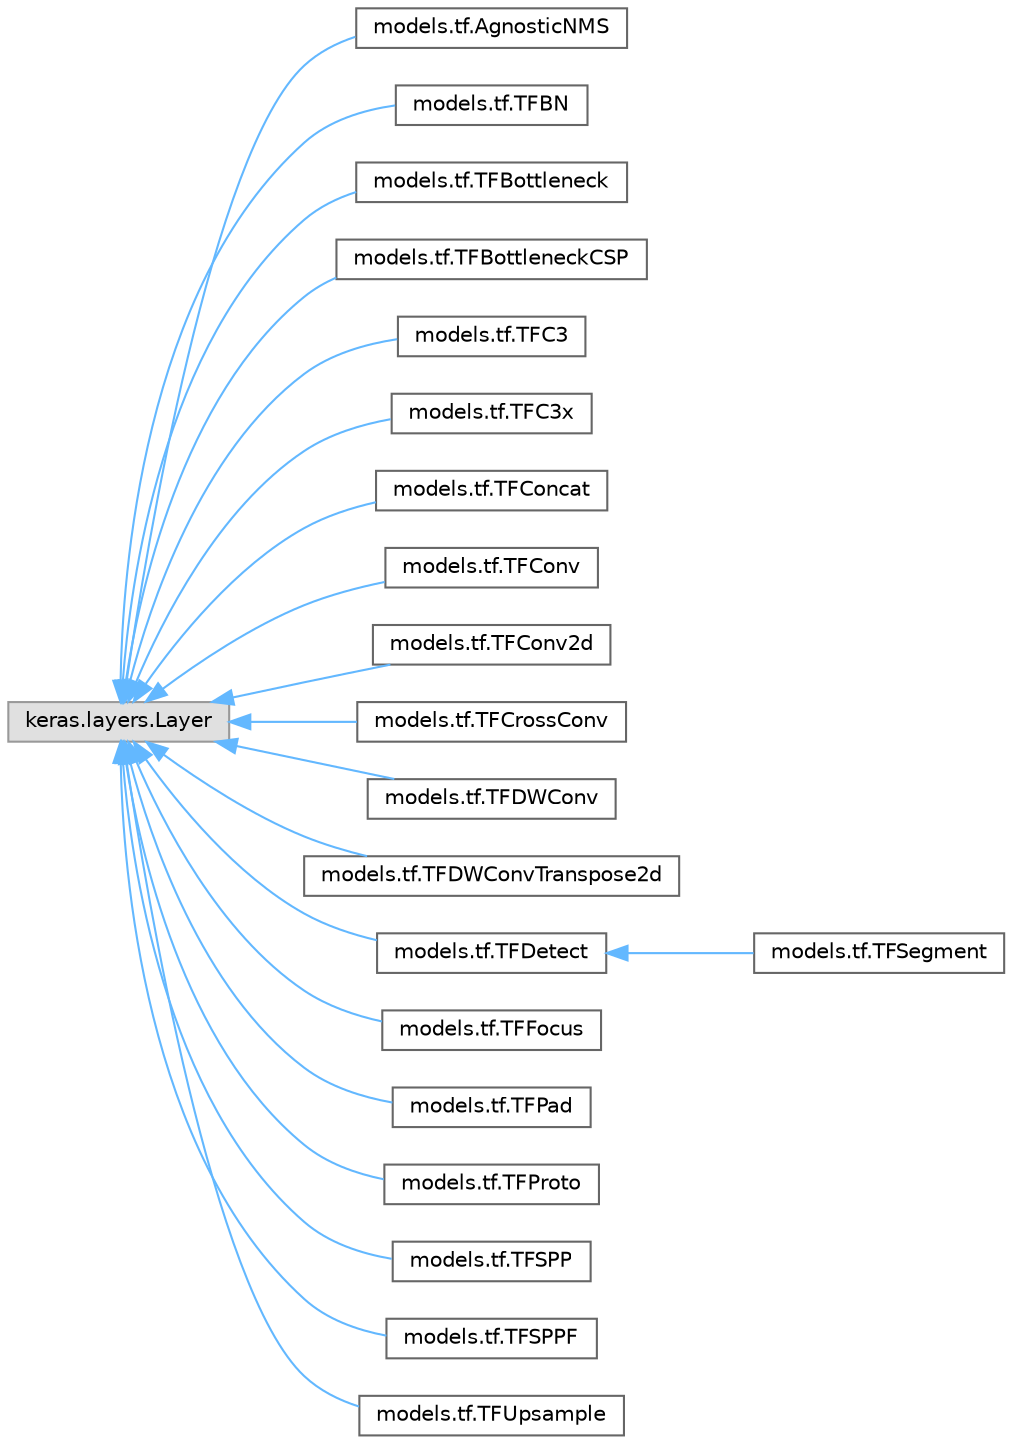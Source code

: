 digraph "Graphical Class Hierarchy"
{
 // LATEX_PDF_SIZE
  bgcolor="transparent";
  edge [fontname=Helvetica,fontsize=10,labelfontname=Helvetica,labelfontsize=10];
  node [fontname=Helvetica,fontsize=10,shape=box,height=0.2,width=0.4];
  rankdir="LR";
  Node0 [id="Node000000",label="keras.layers.Layer",height=0.2,width=0.4,color="grey60", fillcolor="#E0E0E0", style="filled",tooltip=" "];
  Node0 -> Node1 [id="edge9_Node000000_Node000001",dir="back",color="steelblue1",style="solid",tooltip=" "];
  Node1 [id="Node000001",label="models.tf.AgnosticNMS",height=0.2,width=0.4,color="grey40", fillcolor="white", style="filled",URL="$classmodels_1_1tf_1_1_agnostic_n_m_s.html",tooltip=" "];
  Node0 -> Node2 [id="edge10_Node000000_Node000002",dir="back",color="steelblue1",style="solid",tooltip=" "];
  Node2 [id="Node000002",label="models.tf.TFBN",height=0.2,width=0.4,color="grey40", fillcolor="white", style="filled",URL="$classmodels_1_1tf_1_1_t_f_b_n.html",tooltip=" "];
  Node0 -> Node3 [id="edge11_Node000000_Node000003",dir="back",color="steelblue1",style="solid",tooltip=" "];
  Node3 [id="Node000003",label="models.tf.TFBottleneck",height=0.2,width=0.4,color="grey40", fillcolor="white", style="filled",URL="$classmodels_1_1tf_1_1_t_f_bottleneck.html",tooltip=" "];
  Node0 -> Node4 [id="edge12_Node000000_Node000004",dir="back",color="steelblue1",style="solid",tooltip=" "];
  Node4 [id="Node000004",label="models.tf.TFBottleneckCSP",height=0.2,width=0.4,color="grey40", fillcolor="white", style="filled",URL="$classmodels_1_1tf_1_1_t_f_bottleneck_c_s_p.html",tooltip=" "];
  Node0 -> Node5 [id="edge13_Node000000_Node000005",dir="back",color="steelblue1",style="solid",tooltip=" "];
  Node5 [id="Node000005",label="models.tf.TFC3",height=0.2,width=0.4,color="grey40", fillcolor="white", style="filled",URL="$classmodels_1_1tf_1_1_t_f_c3.html",tooltip=" "];
  Node0 -> Node6 [id="edge14_Node000000_Node000006",dir="back",color="steelblue1",style="solid",tooltip=" "];
  Node6 [id="Node000006",label="models.tf.TFC3x",height=0.2,width=0.4,color="grey40", fillcolor="white", style="filled",URL="$classmodels_1_1tf_1_1_t_f_c3x.html",tooltip=" "];
  Node0 -> Node7 [id="edge15_Node000000_Node000007",dir="back",color="steelblue1",style="solid",tooltip=" "];
  Node7 [id="Node000007",label="models.tf.TFConcat",height=0.2,width=0.4,color="grey40", fillcolor="white", style="filled",URL="$classmodels_1_1tf_1_1_t_f_concat.html",tooltip=" "];
  Node0 -> Node8 [id="edge16_Node000000_Node000008",dir="back",color="steelblue1",style="solid",tooltip=" "];
  Node8 [id="Node000008",label="models.tf.TFConv",height=0.2,width=0.4,color="grey40", fillcolor="white", style="filled",URL="$classmodels_1_1tf_1_1_t_f_conv.html",tooltip=" "];
  Node0 -> Node9 [id="edge17_Node000000_Node000009",dir="back",color="steelblue1",style="solid",tooltip=" "];
  Node9 [id="Node000009",label="models.tf.TFConv2d",height=0.2,width=0.4,color="grey40", fillcolor="white", style="filled",URL="$classmodels_1_1tf_1_1_t_f_conv2d.html",tooltip=" "];
  Node0 -> Node10 [id="edge18_Node000000_Node000010",dir="back",color="steelblue1",style="solid",tooltip=" "];
  Node10 [id="Node000010",label="models.tf.TFCrossConv",height=0.2,width=0.4,color="grey40", fillcolor="white", style="filled",URL="$classmodels_1_1tf_1_1_t_f_cross_conv.html",tooltip=" "];
  Node0 -> Node11 [id="edge19_Node000000_Node000011",dir="back",color="steelblue1",style="solid",tooltip=" "];
  Node11 [id="Node000011",label="models.tf.TFDWConv",height=0.2,width=0.4,color="grey40", fillcolor="white", style="filled",URL="$classmodels_1_1tf_1_1_t_f_d_w_conv.html",tooltip=" "];
  Node0 -> Node12 [id="edge20_Node000000_Node000012",dir="back",color="steelblue1",style="solid",tooltip=" "];
  Node12 [id="Node000012",label="models.tf.TFDWConvTranspose2d",height=0.2,width=0.4,color="grey40", fillcolor="white", style="filled",URL="$classmodels_1_1tf_1_1_t_f_d_w_conv_transpose2d.html",tooltip=" "];
  Node0 -> Node13 [id="edge21_Node000000_Node000013",dir="back",color="steelblue1",style="solid",tooltip=" "];
  Node13 [id="Node000013",label="models.tf.TFDetect",height=0.2,width=0.4,color="grey40", fillcolor="white", style="filled",URL="$classmodels_1_1tf_1_1_t_f_detect.html",tooltip=" "];
  Node13 -> Node14 [id="edge22_Node000013_Node000014",dir="back",color="steelblue1",style="solid",tooltip=" "];
  Node14 [id="Node000014",label="models.tf.TFSegment",height=0.2,width=0.4,color="grey40", fillcolor="white", style="filled",URL="$classmodels_1_1tf_1_1_t_f_segment.html",tooltip=" "];
  Node0 -> Node15 [id="edge23_Node000000_Node000015",dir="back",color="steelblue1",style="solid",tooltip=" "];
  Node15 [id="Node000015",label="models.tf.TFFocus",height=0.2,width=0.4,color="grey40", fillcolor="white", style="filled",URL="$classmodels_1_1tf_1_1_t_f_focus.html",tooltip=" "];
  Node0 -> Node16 [id="edge24_Node000000_Node000016",dir="back",color="steelblue1",style="solid",tooltip=" "];
  Node16 [id="Node000016",label="models.tf.TFPad",height=0.2,width=0.4,color="grey40", fillcolor="white", style="filled",URL="$classmodels_1_1tf_1_1_t_f_pad.html",tooltip=" "];
  Node0 -> Node17 [id="edge25_Node000000_Node000017",dir="back",color="steelblue1",style="solid",tooltip=" "];
  Node17 [id="Node000017",label="models.tf.TFProto",height=0.2,width=0.4,color="grey40", fillcolor="white", style="filled",URL="$classmodels_1_1tf_1_1_t_f_proto.html",tooltip=" "];
  Node0 -> Node18 [id="edge26_Node000000_Node000018",dir="back",color="steelblue1",style="solid",tooltip=" "];
  Node18 [id="Node000018",label="models.tf.TFSPP",height=0.2,width=0.4,color="grey40", fillcolor="white", style="filled",URL="$classmodels_1_1tf_1_1_t_f_s_p_p.html",tooltip=" "];
  Node0 -> Node19 [id="edge27_Node000000_Node000019",dir="back",color="steelblue1",style="solid",tooltip=" "];
  Node19 [id="Node000019",label="models.tf.TFSPPF",height=0.2,width=0.4,color="grey40", fillcolor="white", style="filled",URL="$classmodels_1_1tf_1_1_t_f_s_p_p_f.html",tooltip=" "];
  Node0 -> Node20 [id="edge28_Node000000_Node000020",dir="back",color="steelblue1",style="solid",tooltip=" "];
  Node20 [id="Node000020",label="models.tf.TFUpsample",height=0.2,width=0.4,color="grey40", fillcolor="white", style="filled",URL="$classmodels_1_1tf_1_1_t_f_upsample.html",tooltip=" "];
}
